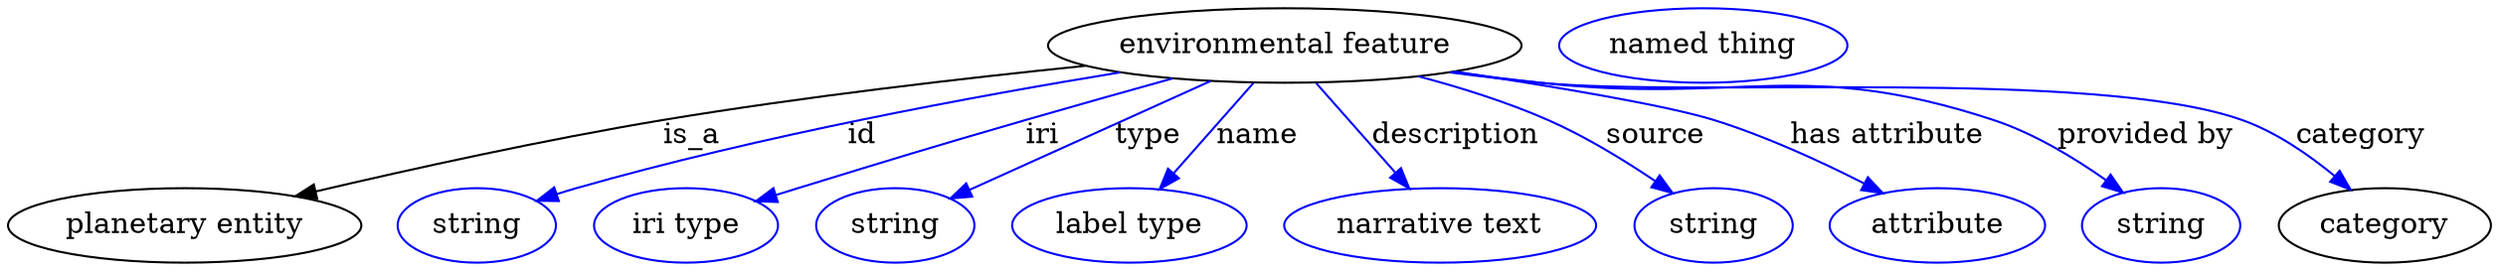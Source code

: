 digraph {
	graph [bb="0,0,978.59,123"];
	node [label="\N"];
	"environmental feature"	[height=0.5,
		label="environmental feature",
		pos="503.64,105",
		width=2.4734];
	"planetary entity"	[height=0.5,
		pos="65.644,18",
		width=1.8234];
	"environmental feature" -> "planetary entity"	[label=is_a,
		lp="266.64,61.5",
		pos="e,108.32,31.765 427.55,95.602 378.28,89.589 312.87,80.527 255.64,69 208.68,59.541 156.06,45.411 118.12,34.583"];
	id	[color=blue,
		height=0.5,
		label=string,
		pos="179.64,18",
		width=0.84854];
	"environmental feature" -> id	[color=blue,
		label=id,
		lp="333.14,61.5",
		pos="e,203.11,29.639 440.06,92.378 381.85,80.895 293.75,61.382 219.64,36 217.27,35.187 214.84,34.298 212.4,33.368",
		style=solid];
	iri	[color=blue,
		height=0.5,
		label="iri type",
		pos="264.64,18",
		width=1.011];
	"environmental feature" -> iri	[color=blue,
		label=iri,
		lp="407.14,61.5",
		pos="e,292.71,29.668 459.72,89.294 441.43,83.111 419.98,75.79 400.64,69 360.05,54.745 349.99,50.936 309.64,36 307.25,35.112 304.78,34.193 \
302.29,33.264",
		style=solid];
	type	[color=blue,
		height=0.5,
		label=string,
		pos="349.64,18",
		width=0.84854];
	"environmental feature" -> type	[color=blue,
		label=type,
		lp="448.64,61.5",
		pos="e,371.41,31.012 474.32,87.812 447.34,72.925 407.51,50.937 380.16,35.846",
		style=solid];
	name	[color=blue,
		height=0.5,
		label="label type",
		pos="443.64,18",
		width=1.2638];
	"environmental feature" -> name	[color=blue,
		label=name,
		lp="493.14,61.5",
		pos="e,455.36,35.597 491.5,86.799 482.85,74.543 471.08,57.873 461.38,44.13",
		style=solid];
	description	[color=blue,
		height=0.5,
		label="narrative text",
		pos="564.64,18",
		width=1.6068];
	"environmental feature" -> description	[color=blue,
		label=description,
		lp="569.14,61.5",
		pos="e,552.53,35.885 515.99,86.799 524.73,74.622 536.59,58.089 546.42,44.398",
		style=solid];
	source	[color=blue,
		height=0.5,
		label=string,
		pos="670.64,18",
		width=0.84854];
	"environmental feature" -> source	[color=blue,
		label=source,
		lp="645.64,61.5",
		pos="e,654.26,33.474 553.22,89.964 569.72,84.434 587.89,77.379 603.64,69 618.74,60.969 634.13,49.741 646.35,39.958",
		style=solid];
	"has attribute"	[color=blue,
		height=0.5,
		label=attribute,
		pos="759.64,18",
		width=1.1193];
	"environmental feature" -> "has attribute"	[color=blue,
		label="has attribute",
		lp="733.14,61.5",
		pos="e,737.81,33.208 567.42,92.337 605.27,85.035 649.35,75.763 667.64,69 689.13,61.057 711.76,48.816 729.2,38.435",
		style=solid];
	"provided by"	[color=blue,
		height=0.5,
		label=string,
		pos="848.64,18",
		width=0.84854];
	"environmental feature" -> "provided by"	[color=blue,
		label="provided by",
		lp="833.64,61.5",
		pos="e,831.61,33.269 567.34,92.327 578.74,90.415 590.53,88.554 601.64,87 676.45,76.539 699.38,94.053 770.64,69 789.8,62.266 809.03,50.017 \
823.6,39.328",
		style=solid];
	category	[height=0.5,
		pos="937.64,18",
		width=1.1374];
	"environmental feature" -> category	[color=blue,
		label=category,
		lp="920.14,61.5",
		pos="e,922.17,34.693 566.24,92.135 577.97,90.197 590.16,88.377 601.64,87 661.13,79.87 814.45,89.766 870.64,69 886.79,63.032 902.36,51.859 \
914.42,41.586",
		style=solid];
	"named thing_category"	[color=blue,
		height=0.5,
		label="named thing",
		pos="665.64,105",
		width=1.5346];
}
